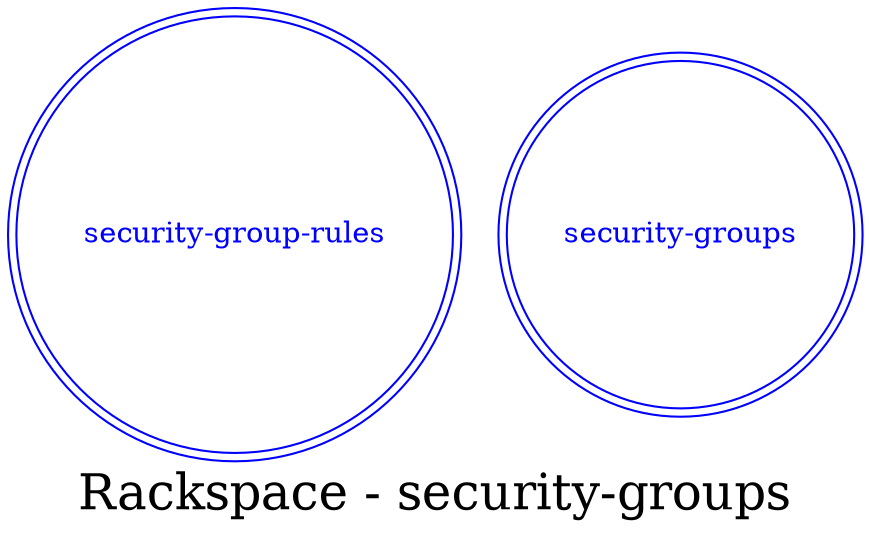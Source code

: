 digraph LexiconGraph {
graph[label="Rackspace - security-groups", fontsize=24]
splines=true
"security-group-rules" [color=blue, fontcolor=blue, shape=doublecircle]
"security-groups" [color=blue, fontcolor=blue, shape=doublecircle]
}
